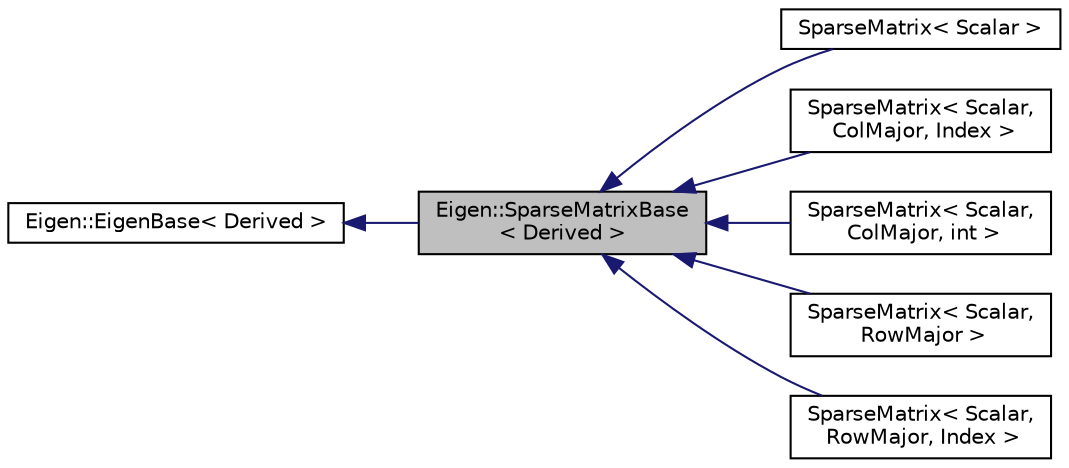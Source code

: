 digraph "Eigen::SparseMatrixBase&lt; Derived &gt;"
{
  edge [fontname="Helvetica",fontsize="10",labelfontname="Helvetica",labelfontsize="10"];
  node [fontname="Helvetica",fontsize="10",shape=record];
  rankdir="LR";
  Node1 [label="Eigen::SparseMatrixBase\l\< Derived \>",height=0.2,width=0.4,color="black", fillcolor="grey75", style="filled" fontcolor="black"];
  Node2 -> Node1 [dir="back",color="midnightblue",fontsize="10",style="solid",fontname="Helvetica"];
  Node2 [label="Eigen::EigenBase\< Derived \>",height=0.2,width=0.4,color="black", fillcolor="white", style="filled",URL="$structEigen_1_1EigenBase.html"];
  Node1 -> Node3 [dir="back",color="midnightblue",fontsize="10",style="solid",fontname="Helvetica"];
  Node3 [label="SparseMatrix\< Scalar \>",height=0.2,width=0.4,color="black", fillcolor="white", style="filled",URL="$classEigen_1_1SparseMatrix.html"];
  Node1 -> Node4 [dir="back",color="midnightblue",fontsize="10",style="solid",fontname="Helvetica"];
  Node4 [label="SparseMatrix\< Scalar,\l ColMajor, Index \>",height=0.2,width=0.4,color="black", fillcolor="white", style="filled",URL="$classEigen_1_1SparseMatrix.html"];
  Node1 -> Node5 [dir="back",color="midnightblue",fontsize="10",style="solid",fontname="Helvetica"];
  Node5 [label="SparseMatrix\< Scalar,\l ColMajor, int \>",height=0.2,width=0.4,color="black", fillcolor="white", style="filled",URL="$classEigen_1_1SparseMatrix.html"];
  Node1 -> Node6 [dir="back",color="midnightblue",fontsize="10",style="solid",fontname="Helvetica"];
  Node6 [label="SparseMatrix\< Scalar,\l RowMajor \>",height=0.2,width=0.4,color="black", fillcolor="white", style="filled",URL="$classEigen_1_1SparseMatrix.html"];
  Node1 -> Node7 [dir="back",color="midnightblue",fontsize="10",style="solid",fontname="Helvetica"];
  Node7 [label="SparseMatrix\< Scalar,\l RowMajor, Index \>",height=0.2,width=0.4,color="black", fillcolor="white", style="filled",URL="$classEigen_1_1SparseMatrix.html"];
}
